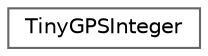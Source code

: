 digraph "Graphical Class Hierarchy"
{
 // LATEX_PDF_SIZE
  bgcolor="transparent";
  edge [fontname=Helvetica,fontsize=10,labelfontname=Helvetica,labelfontsize=10];
  node [fontname=Helvetica,fontsize=10,shape=box,height=0.2,width=0.4];
  rankdir="LR";
  Node0 [id="Node000000",label="TinyGPSInteger",height=0.2,width=0.4,color="grey40", fillcolor="white", style="filled",URL="$struct_tiny_g_p_s_integer.html",tooltip=" "];
}
